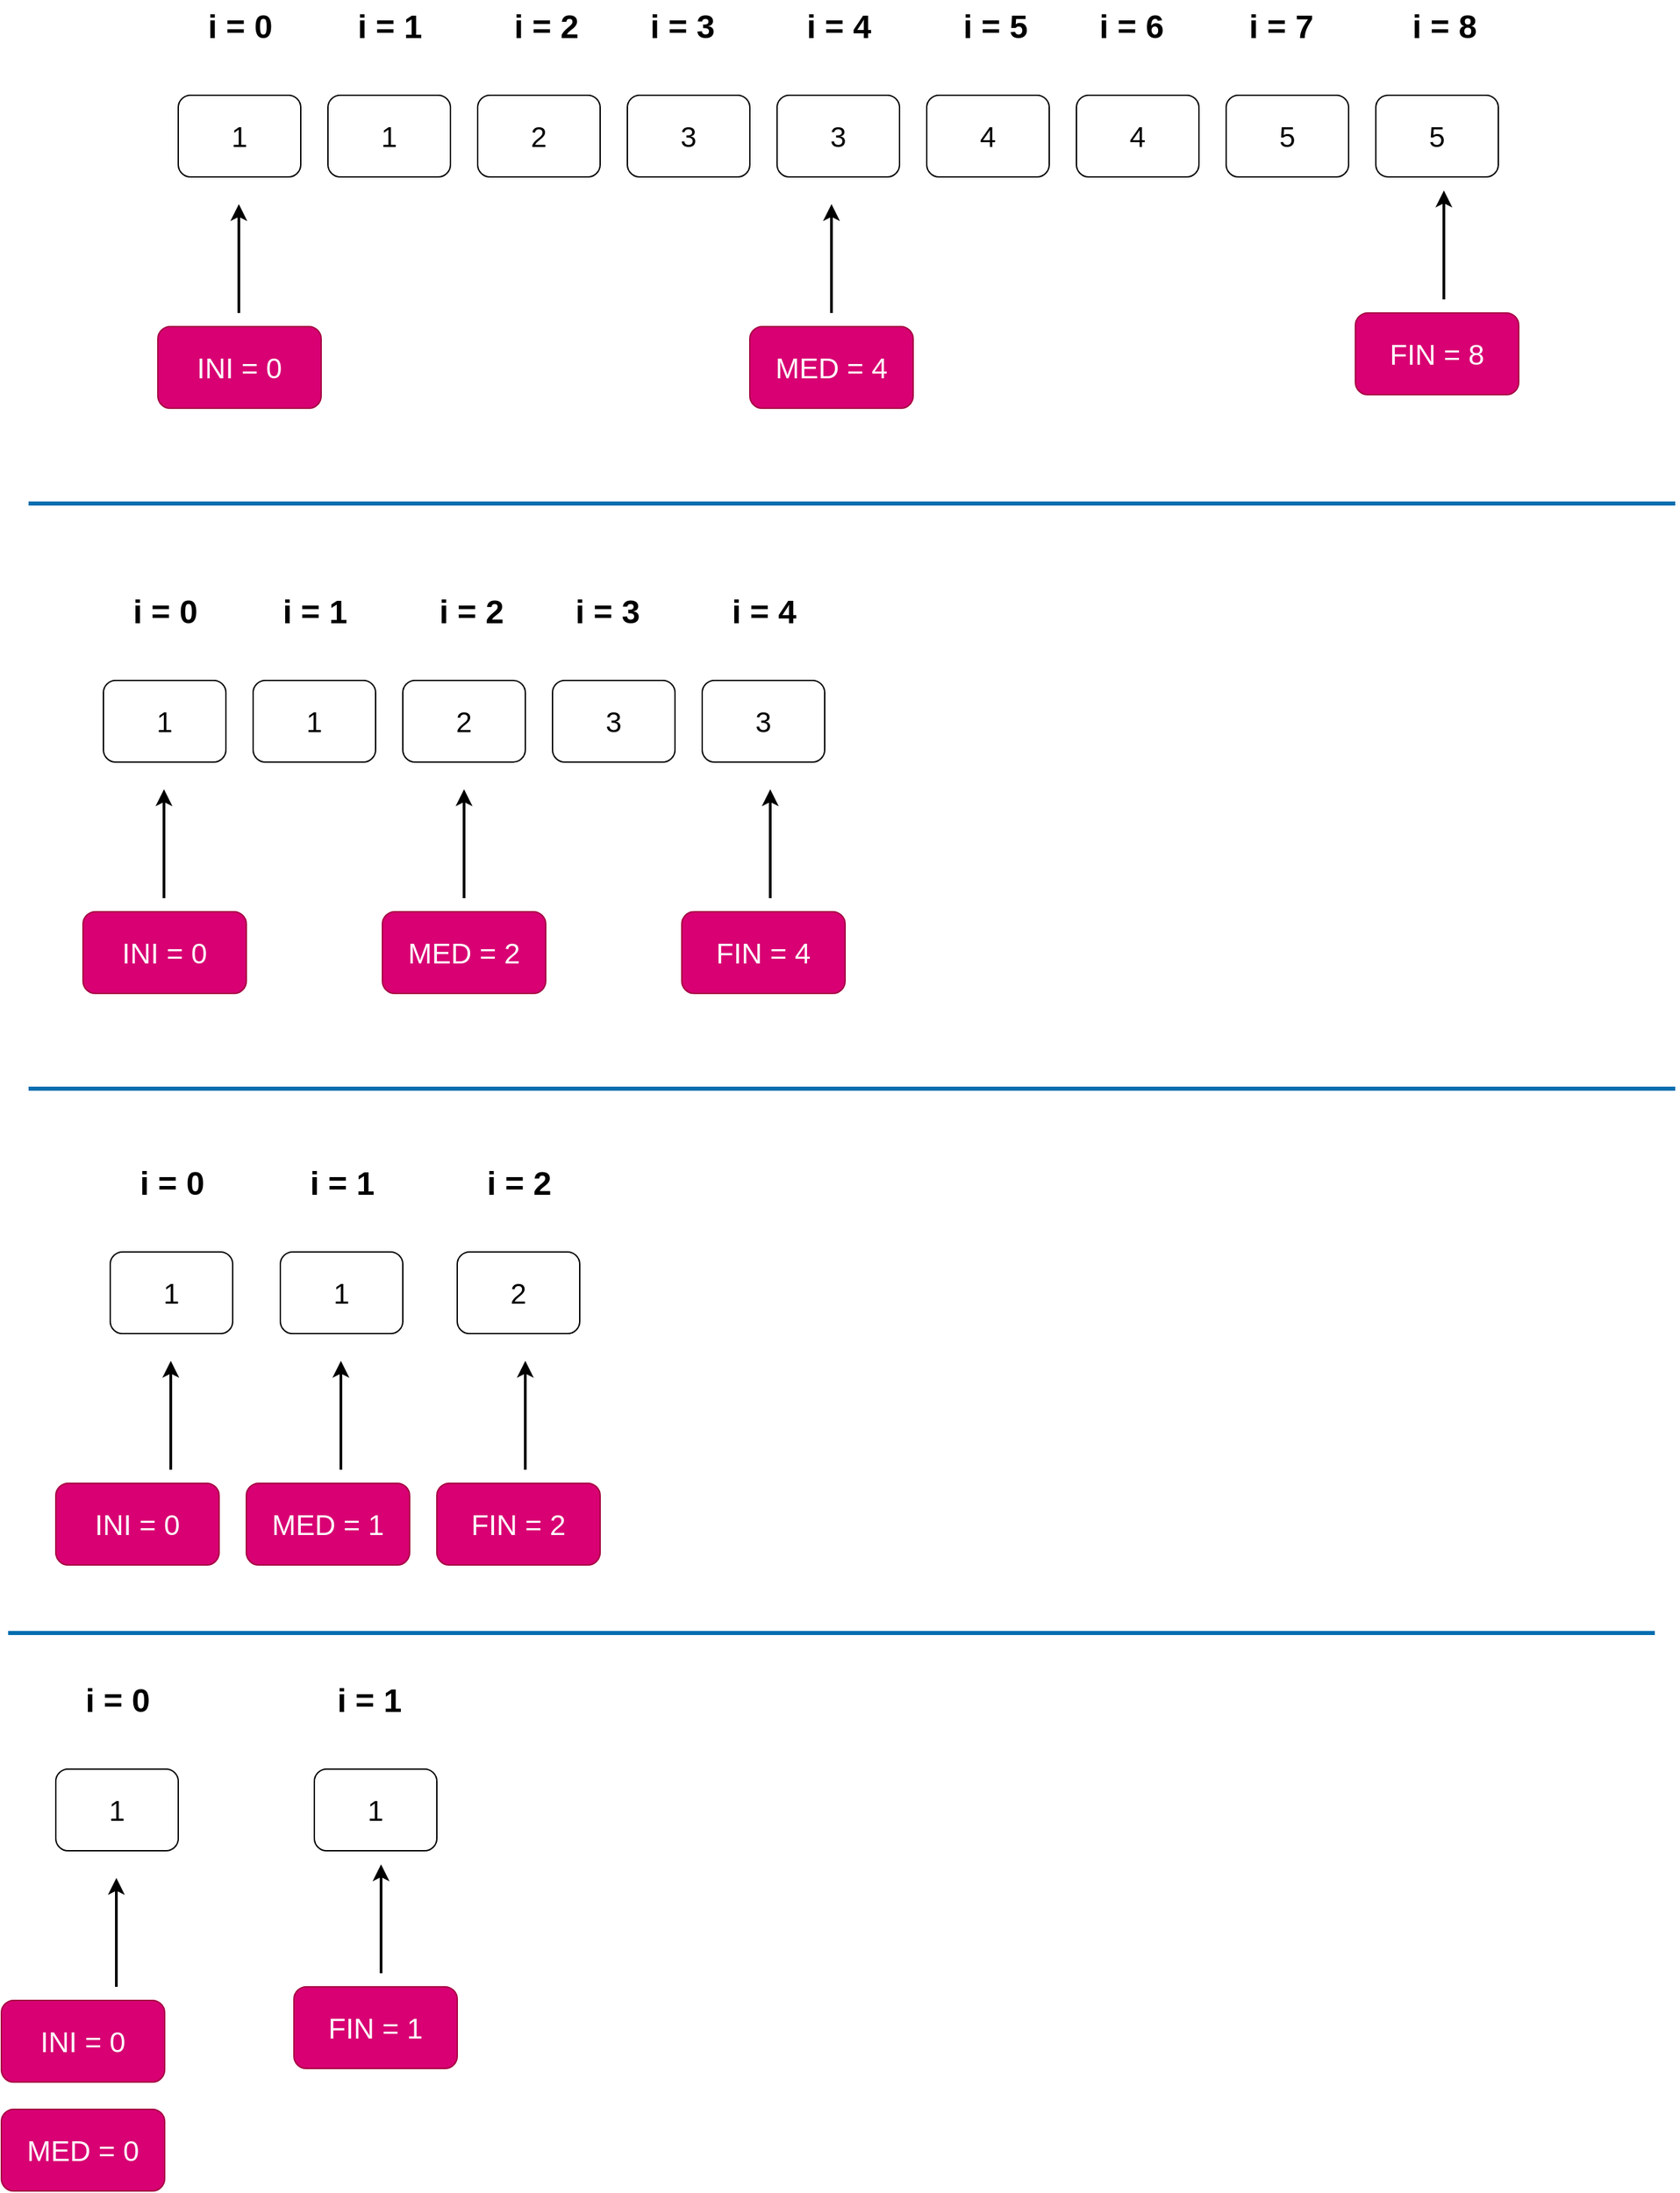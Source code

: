 <mxfile version="24.7.17">
  <diagram name="Page-1" id="zY-2M9E7v5EzNZUhs_1b">
    <mxGraphModel dx="1834" dy="836" grid="1" gridSize="10" guides="1" tooltips="1" connect="1" arrows="1" fold="1" page="0" pageScale="1" pageWidth="850" pageHeight="1100" math="0" shadow="0">
      <root>
        <mxCell id="0" />
        <mxCell id="1" parent="0" />
        <mxCell id="aN27hHi16f98xVH4hjYh-2" value="&lt;font style=&quot;font-size: 21px;&quot;&gt;1&lt;/font&gt;" style="rounded=1;whiteSpace=wrap;html=1;" vertex="1" parent="1">
          <mxGeometry x="-120" y="230" width="90" height="60" as="geometry" />
        </mxCell>
        <mxCell id="aN27hHi16f98xVH4hjYh-3" value="&lt;span style=&quot;font-size: 21px;&quot;&gt;1&lt;/span&gt;" style="rounded=1;whiteSpace=wrap;html=1;" vertex="1" parent="1">
          <mxGeometry x="-10" y="230" width="90" height="60" as="geometry" />
        </mxCell>
        <mxCell id="aN27hHi16f98xVH4hjYh-4" value="&lt;span style=&quot;font-size: 21px;&quot;&gt;2&lt;/span&gt;" style="rounded=1;whiteSpace=wrap;html=1;" vertex="1" parent="1">
          <mxGeometry x="100" y="230" width="90" height="60" as="geometry" />
        </mxCell>
        <mxCell id="aN27hHi16f98xVH4hjYh-5" value="&lt;span style=&quot;font-size: 21px;&quot;&gt;3&lt;/span&gt;" style="rounded=1;whiteSpace=wrap;html=1;" vertex="1" parent="1">
          <mxGeometry x="210" y="230" width="90" height="60" as="geometry" />
        </mxCell>
        <mxCell id="aN27hHi16f98xVH4hjYh-6" value="&lt;span style=&quot;font-size: 21px;&quot;&gt;3&lt;/span&gt;" style="rounded=1;whiteSpace=wrap;html=1;" vertex="1" parent="1">
          <mxGeometry x="320" y="230" width="90" height="60" as="geometry" />
        </mxCell>
        <mxCell id="aN27hHi16f98xVH4hjYh-7" value="&lt;span style=&quot;font-size: 21px;&quot;&gt;4&lt;/span&gt;" style="rounded=1;whiteSpace=wrap;html=1;" vertex="1" parent="1">
          <mxGeometry x="430" y="230" width="90" height="60" as="geometry" />
        </mxCell>
        <mxCell id="aN27hHi16f98xVH4hjYh-8" value="&lt;span style=&quot;font-size: 21px;&quot;&gt;4&lt;/span&gt;" style="rounded=1;whiteSpace=wrap;html=1;" vertex="1" parent="1">
          <mxGeometry x="540" y="230" width="90" height="60" as="geometry" />
        </mxCell>
        <mxCell id="aN27hHi16f98xVH4hjYh-9" value="&lt;span style=&quot;font-size: 21px;&quot;&gt;5&lt;/span&gt;" style="rounded=1;whiteSpace=wrap;html=1;" vertex="1" parent="1">
          <mxGeometry x="650" y="230" width="90" height="60" as="geometry" />
        </mxCell>
        <mxCell id="aN27hHi16f98xVH4hjYh-10" value="&lt;span style=&quot;font-size: 21px;&quot;&gt;5&lt;/span&gt;" style="rounded=1;whiteSpace=wrap;html=1;" vertex="1" parent="1">
          <mxGeometry x="760" y="230" width="90" height="60" as="geometry" />
        </mxCell>
        <mxCell id="aN27hHi16f98xVH4hjYh-11" value="" style="endArrow=classic;html=1;rounded=0;strokeWidth=2;" edge="1" parent="1">
          <mxGeometry width="50" height="50" relative="1" as="geometry">
            <mxPoint x="-75.5" y="390" as="sourcePoint" />
            <mxPoint x="-75.5" y="310" as="targetPoint" />
          </mxGeometry>
        </mxCell>
        <mxCell id="aN27hHi16f98xVH4hjYh-12" value="" style="endArrow=classic;html=1;rounded=0;strokeWidth=2;" edge="1" parent="1">
          <mxGeometry width="50" height="50" relative="1" as="geometry">
            <mxPoint x="360" y="390" as="sourcePoint" />
            <mxPoint x="360" y="310" as="targetPoint" />
          </mxGeometry>
        </mxCell>
        <mxCell id="aN27hHi16f98xVH4hjYh-13" value="" style="endArrow=classic;html=1;rounded=0;strokeWidth=2;" edge="1" parent="1">
          <mxGeometry width="50" height="50" relative="1" as="geometry">
            <mxPoint x="810" y="380" as="sourcePoint" />
            <mxPoint x="810" y="300" as="targetPoint" />
          </mxGeometry>
        </mxCell>
        <mxCell id="aN27hHi16f98xVH4hjYh-14" value="i = 0" style="text;strokeColor=none;fillColor=none;html=1;fontSize=24;fontStyle=1;verticalAlign=middle;align=center;" vertex="1" parent="1">
          <mxGeometry x="-125" y="160" width="100" height="40" as="geometry" />
        </mxCell>
        <mxCell id="aN27hHi16f98xVH4hjYh-15" value="i = 8" style="text;strokeColor=none;fillColor=none;html=1;fontSize=24;fontStyle=1;verticalAlign=middle;align=center;" vertex="1" parent="1">
          <mxGeometry x="760" y="160" width="100" height="40" as="geometry" />
        </mxCell>
        <mxCell id="aN27hHi16f98xVH4hjYh-16" value="&lt;font style=&quot;font-size: 21px;&quot;&gt;INI = 0&lt;/font&gt;" style="rounded=1;whiteSpace=wrap;html=1;fillColor=#d80073;fontColor=#ffffff;strokeColor=#A50040;" vertex="1" parent="1">
          <mxGeometry x="-135" y="400" width="120" height="60" as="geometry" />
        </mxCell>
        <mxCell id="aN27hHi16f98xVH4hjYh-17" value="&lt;font style=&quot;font-size: 21px;&quot;&gt;MED = 4&lt;/font&gt;" style="rounded=1;whiteSpace=wrap;html=1;fillColor=#d80073;fontColor=#ffffff;strokeColor=#A50040;" vertex="1" parent="1">
          <mxGeometry x="300" y="400" width="120" height="60" as="geometry" />
        </mxCell>
        <mxCell id="aN27hHi16f98xVH4hjYh-18" value="&lt;font style=&quot;font-size: 21px;&quot;&gt;FIN = 8&lt;/font&gt;" style="rounded=1;whiteSpace=wrap;html=1;fillColor=#d80073;fontColor=#ffffff;strokeColor=#A50040;" vertex="1" parent="1">
          <mxGeometry x="745" y="390" width="120" height="60" as="geometry" />
        </mxCell>
        <mxCell id="aN27hHi16f98xVH4hjYh-20" value="i = 1" style="text;strokeColor=none;fillColor=none;html=1;fontSize=24;fontStyle=1;verticalAlign=middle;align=center;" vertex="1" parent="1">
          <mxGeometry x="-15" y="160" width="100" height="40" as="geometry" />
        </mxCell>
        <mxCell id="aN27hHi16f98xVH4hjYh-21" value="i = 2" style="text;strokeColor=none;fillColor=none;html=1;fontSize=24;fontStyle=1;verticalAlign=middle;align=center;" vertex="1" parent="1">
          <mxGeometry x="100" y="160" width="100" height="40" as="geometry" />
        </mxCell>
        <mxCell id="aN27hHi16f98xVH4hjYh-22" value="i = 3" style="text;strokeColor=none;fillColor=none;html=1;fontSize=24;fontStyle=1;verticalAlign=middle;align=center;" vertex="1" parent="1">
          <mxGeometry x="200" y="160" width="100" height="40" as="geometry" />
        </mxCell>
        <mxCell id="aN27hHi16f98xVH4hjYh-23" value="i = 4" style="text;strokeColor=none;fillColor=none;html=1;fontSize=24;fontStyle=1;verticalAlign=middle;align=center;" vertex="1" parent="1">
          <mxGeometry x="315" y="160" width="100" height="40" as="geometry" />
        </mxCell>
        <mxCell id="aN27hHi16f98xVH4hjYh-24" value="i = 5" style="text;strokeColor=none;fillColor=none;html=1;fontSize=24;fontStyle=1;verticalAlign=middle;align=center;" vertex="1" parent="1">
          <mxGeometry x="430" y="160" width="100" height="40" as="geometry" />
        </mxCell>
        <mxCell id="aN27hHi16f98xVH4hjYh-25" value="i = 6" style="text;strokeColor=none;fillColor=none;html=1;fontSize=24;fontStyle=1;verticalAlign=middle;align=center;" vertex="1" parent="1">
          <mxGeometry x="530" y="160" width="100" height="40" as="geometry" />
        </mxCell>
        <mxCell id="aN27hHi16f98xVH4hjYh-26" value="i = 7" style="text;strokeColor=none;fillColor=none;html=1;fontSize=24;fontStyle=1;verticalAlign=middle;align=center;" vertex="1" parent="1">
          <mxGeometry x="640" y="160" width="100" height="40" as="geometry" />
        </mxCell>
        <mxCell id="aN27hHi16f98xVH4hjYh-27" value="" style="endArrow=none;html=1;rounded=0;strokeWidth=3;fillColor=#1ba1e2;strokeColor=#006EAF;" edge="1" parent="1">
          <mxGeometry width="50" height="50" relative="1" as="geometry">
            <mxPoint x="-230" y="530" as="sourcePoint" />
            <mxPoint x="980" y="530" as="targetPoint" />
          </mxGeometry>
        </mxCell>
        <mxCell id="aN27hHi16f98xVH4hjYh-50" value="&lt;font style=&quot;font-size: 21px;&quot;&gt;1&lt;/font&gt;" style="rounded=1;whiteSpace=wrap;html=1;" vertex="1" parent="1">
          <mxGeometry x="-175" y="660" width="90" height="60" as="geometry" />
        </mxCell>
        <mxCell id="aN27hHi16f98xVH4hjYh-51" value="&lt;span style=&quot;font-size: 21px;&quot;&gt;1&lt;/span&gt;" style="rounded=1;whiteSpace=wrap;html=1;" vertex="1" parent="1">
          <mxGeometry x="-65" y="660" width="90" height="60" as="geometry" />
        </mxCell>
        <mxCell id="aN27hHi16f98xVH4hjYh-52" value="&lt;span style=&quot;font-size: 21px;&quot;&gt;2&lt;/span&gt;" style="rounded=1;whiteSpace=wrap;html=1;" vertex="1" parent="1">
          <mxGeometry x="45" y="660" width="90" height="60" as="geometry" />
        </mxCell>
        <mxCell id="aN27hHi16f98xVH4hjYh-53" value="&lt;span style=&quot;font-size: 21px;&quot;&gt;3&lt;/span&gt;" style="rounded=1;whiteSpace=wrap;html=1;" vertex="1" parent="1">
          <mxGeometry x="155" y="660" width="90" height="60" as="geometry" />
        </mxCell>
        <mxCell id="aN27hHi16f98xVH4hjYh-54" value="&lt;span style=&quot;font-size: 21px;&quot;&gt;3&lt;/span&gt;" style="rounded=1;whiteSpace=wrap;html=1;" vertex="1" parent="1">
          <mxGeometry x="265" y="660" width="90" height="60" as="geometry" />
        </mxCell>
        <mxCell id="aN27hHi16f98xVH4hjYh-55" value="" style="endArrow=classic;html=1;rounded=0;strokeWidth=2;" edge="1" parent="1">
          <mxGeometry width="50" height="50" relative="1" as="geometry">
            <mxPoint x="-130.5" y="820" as="sourcePoint" />
            <mxPoint x="-130.5" y="740" as="targetPoint" />
          </mxGeometry>
        </mxCell>
        <mxCell id="aN27hHi16f98xVH4hjYh-56" value="" style="endArrow=classic;html=1;rounded=0;strokeWidth=2;" edge="1" parent="1">
          <mxGeometry width="50" height="50" relative="1" as="geometry">
            <mxPoint x="90" y="820" as="sourcePoint" />
            <mxPoint x="90" y="740" as="targetPoint" />
          </mxGeometry>
        </mxCell>
        <mxCell id="aN27hHi16f98xVH4hjYh-57" value="i = 0" style="text;strokeColor=none;fillColor=none;html=1;fontSize=24;fontStyle=1;verticalAlign=middle;align=center;" vertex="1" parent="1">
          <mxGeometry x="-180" y="590" width="100" height="40" as="geometry" />
        </mxCell>
        <mxCell id="aN27hHi16f98xVH4hjYh-58" value="&lt;font style=&quot;font-size: 21px;&quot;&gt;INI = 0&lt;/font&gt;" style="rounded=1;whiteSpace=wrap;html=1;fillColor=#d80073;fontColor=#ffffff;strokeColor=#A50040;" vertex="1" parent="1">
          <mxGeometry x="-190" y="830" width="120" height="60" as="geometry" />
        </mxCell>
        <mxCell id="aN27hHi16f98xVH4hjYh-59" value="&lt;font style=&quot;font-size: 21px;&quot;&gt;MED = 2&lt;/font&gt;" style="rounded=1;whiteSpace=wrap;html=1;fillColor=#d80073;fontColor=#ffffff;strokeColor=#A50040;" vertex="1" parent="1">
          <mxGeometry x="30" y="830" width="120" height="60" as="geometry" />
        </mxCell>
        <mxCell id="aN27hHi16f98xVH4hjYh-60" value="i = 1" style="text;strokeColor=none;fillColor=none;html=1;fontSize=24;fontStyle=1;verticalAlign=middle;align=center;" vertex="1" parent="1">
          <mxGeometry x="-70" y="590" width="100" height="40" as="geometry" />
        </mxCell>
        <mxCell id="aN27hHi16f98xVH4hjYh-61" value="i = 2" style="text;strokeColor=none;fillColor=none;html=1;fontSize=24;fontStyle=1;verticalAlign=middle;align=center;" vertex="1" parent="1">
          <mxGeometry x="45" y="590" width="100" height="40" as="geometry" />
        </mxCell>
        <mxCell id="aN27hHi16f98xVH4hjYh-62" value="i = 3" style="text;strokeColor=none;fillColor=none;html=1;fontSize=24;fontStyle=1;verticalAlign=middle;align=center;" vertex="1" parent="1">
          <mxGeometry x="145" y="590" width="100" height="40" as="geometry" />
        </mxCell>
        <mxCell id="aN27hHi16f98xVH4hjYh-63" value="i = 4" style="text;strokeColor=none;fillColor=none;html=1;fontSize=24;fontStyle=1;verticalAlign=middle;align=center;" vertex="1" parent="1">
          <mxGeometry x="260" y="590" width="100" height="40" as="geometry" />
        </mxCell>
        <mxCell id="aN27hHi16f98xVH4hjYh-64" value="" style="endArrow=classic;html=1;rounded=0;strokeWidth=2;" edge="1" parent="1">
          <mxGeometry width="50" height="50" relative="1" as="geometry">
            <mxPoint x="315" y="820" as="sourcePoint" />
            <mxPoint x="315" y="740" as="targetPoint" />
          </mxGeometry>
        </mxCell>
        <mxCell id="aN27hHi16f98xVH4hjYh-65" value="&lt;font style=&quot;font-size: 21px;&quot;&gt;FIN = 4&lt;/font&gt;" style="rounded=1;whiteSpace=wrap;html=1;fillColor=#d80073;fontColor=#ffffff;strokeColor=#A50040;" vertex="1" parent="1">
          <mxGeometry x="250" y="830" width="120" height="60" as="geometry" />
        </mxCell>
        <mxCell id="aN27hHi16f98xVH4hjYh-66" value="" style="endArrow=none;html=1;rounded=0;strokeWidth=3;fillColor=#1ba1e2;strokeColor=#006EAF;" edge="1" parent="1">
          <mxGeometry width="50" height="50" relative="1" as="geometry">
            <mxPoint x="-230" y="960" as="sourcePoint" />
            <mxPoint x="980" y="960" as="targetPoint" />
          </mxGeometry>
        </mxCell>
        <mxCell id="aN27hHi16f98xVH4hjYh-67" value="&lt;font style=&quot;font-size: 21px;&quot;&gt;1&lt;/font&gt;" style="rounded=1;whiteSpace=wrap;html=1;" vertex="1" parent="1">
          <mxGeometry x="-170" y="1080" width="90" height="60" as="geometry" />
        </mxCell>
        <mxCell id="aN27hHi16f98xVH4hjYh-68" value="&lt;span style=&quot;font-size: 21px;&quot;&gt;1&lt;/span&gt;" style="rounded=1;whiteSpace=wrap;html=1;" vertex="1" parent="1">
          <mxGeometry x="-45" y="1080" width="90" height="60" as="geometry" />
        </mxCell>
        <mxCell id="aN27hHi16f98xVH4hjYh-69" value="&lt;span style=&quot;font-size: 21px;&quot;&gt;2&lt;/span&gt;" style="rounded=1;whiteSpace=wrap;html=1;" vertex="1" parent="1">
          <mxGeometry x="85" y="1080" width="90" height="60" as="geometry" />
        </mxCell>
        <mxCell id="aN27hHi16f98xVH4hjYh-72" value="" style="endArrow=classic;html=1;rounded=0;strokeWidth=2;" edge="1" parent="1">
          <mxGeometry width="50" height="50" relative="1" as="geometry">
            <mxPoint x="-125.5" y="1240" as="sourcePoint" />
            <mxPoint x="-125.5" y="1160" as="targetPoint" />
          </mxGeometry>
        </mxCell>
        <mxCell id="aN27hHi16f98xVH4hjYh-73" value="" style="endArrow=classic;html=1;rounded=0;strokeWidth=2;" edge="1" parent="1">
          <mxGeometry width="50" height="50" relative="1" as="geometry">
            <mxPoint x="-0.5" y="1240" as="sourcePoint" />
            <mxPoint x="-0.5" y="1160" as="targetPoint" />
          </mxGeometry>
        </mxCell>
        <mxCell id="aN27hHi16f98xVH4hjYh-74" value="i = 0" style="text;strokeColor=none;fillColor=none;html=1;fontSize=24;fontStyle=1;verticalAlign=middle;align=center;" vertex="1" parent="1">
          <mxGeometry x="-175" y="1010" width="100" height="40" as="geometry" />
        </mxCell>
        <mxCell id="aN27hHi16f98xVH4hjYh-75" value="&lt;font style=&quot;font-size: 21px;&quot;&gt;INI = 0&lt;/font&gt;" style="rounded=1;whiteSpace=wrap;html=1;fillColor=#d80073;fontColor=#ffffff;strokeColor=#A50040;" vertex="1" parent="1">
          <mxGeometry x="-210" y="1250" width="120" height="60" as="geometry" />
        </mxCell>
        <mxCell id="aN27hHi16f98xVH4hjYh-76" value="&lt;font style=&quot;font-size: 21px;&quot;&gt;MED = 1&lt;/font&gt;" style="rounded=1;whiteSpace=wrap;html=1;fillColor=#d80073;fontColor=#ffffff;strokeColor=#A50040;" vertex="1" parent="1">
          <mxGeometry x="-70" y="1250" width="120" height="60" as="geometry" />
        </mxCell>
        <mxCell id="aN27hHi16f98xVH4hjYh-77" value="i = 1" style="text;strokeColor=none;fillColor=none;html=1;fontSize=24;fontStyle=1;verticalAlign=middle;align=center;" vertex="1" parent="1">
          <mxGeometry x="-50" y="1010" width="100" height="40" as="geometry" />
        </mxCell>
        <mxCell id="aN27hHi16f98xVH4hjYh-78" value="i = 2" style="text;strokeColor=none;fillColor=none;html=1;fontSize=24;fontStyle=1;verticalAlign=middle;align=center;" vertex="1" parent="1">
          <mxGeometry x="80" y="1010" width="100" height="40" as="geometry" />
        </mxCell>
        <mxCell id="aN27hHi16f98xVH4hjYh-81" value="" style="endArrow=classic;html=1;rounded=0;strokeWidth=2;" edge="1" parent="1">
          <mxGeometry width="50" height="50" relative="1" as="geometry">
            <mxPoint x="135" y="1240" as="sourcePoint" />
            <mxPoint x="135" y="1160" as="targetPoint" />
          </mxGeometry>
        </mxCell>
        <mxCell id="aN27hHi16f98xVH4hjYh-82" value="&lt;font style=&quot;font-size: 21px;&quot;&gt;FIN = 2&lt;/font&gt;" style="rounded=1;whiteSpace=wrap;html=1;fillColor=#d80073;fontColor=#ffffff;strokeColor=#A50040;" vertex="1" parent="1">
          <mxGeometry x="70" y="1250" width="120" height="60" as="geometry" />
        </mxCell>
        <mxCell id="aN27hHi16f98xVH4hjYh-83" value="" style="endArrow=none;html=1;rounded=0;strokeWidth=3;fillColor=#1ba1e2;strokeColor=#006EAF;" edge="1" parent="1">
          <mxGeometry width="50" height="50" relative="1" as="geometry">
            <mxPoint x="-245" y="1360" as="sourcePoint" />
            <mxPoint x="965" y="1360" as="targetPoint" />
          </mxGeometry>
        </mxCell>
        <mxCell id="aN27hHi16f98xVH4hjYh-84" value="&lt;font style=&quot;font-size: 21px;&quot;&gt;1&lt;/font&gt;" style="rounded=1;whiteSpace=wrap;html=1;" vertex="1" parent="1">
          <mxGeometry x="-210" y="1460" width="90" height="60" as="geometry" />
        </mxCell>
        <mxCell id="aN27hHi16f98xVH4hjYh-85" value="&lt;span style=&quot;font-size: 21px;&quot;&gt;1&lt;/span&gt;" style="rounded=1;whiteSpace=wrap;html=1;" vertex="1" parent="1">
          <mxGeometry x="-20" y="1460" width="90" height="60" as="geometry" />
        </mxCell>
        <mxCell id="aN27hHi16f98xVH4hjYh-86" value="" style="endArrow=classic;html=1;rounded=0;strokeWidth=2;" edge="1" parent="1">
          <mxGeometry width="50" height="50" relative="1" as="geometry">
            <mxPoint x="-165.5" y="1620" as="sourcePoint" />
            <mxPoint x="-165.5" y="1540" as="targetPoint" />
          </mxGeometry>
        </mxCell>
        <mxCell id="aN27hHi16f98xVH4hjYh-87" value="" style="endArrow=classic;html=1;rounded=0;strokeWidth=2;" edge="1" parent="1">
          <mxGeometry width="50" height="50" relative="1" as="geometry">
            <mxPoint x="29" y="1610" as="sourcePoint" />
            <mxPoint x="29" y="1530" as="targetPoint" />
          </mxGeometry>
        </mxCell>
        <mxCell id="aN27hHi16f98xVH4hjYh-88" value="i = 0" style="text;strokeColor=none;fillColor=none;html=1;fontSize=24;fontStyle=1;verticalAlign=middle;align=center;" vertex="1" parent="1">
          <mxGeometry x="-215" y="1390" width="100" height="40" as="geometry" />
        </mxCell>
        <mxCell id="aN27hHi16f98xVH4hjYh-89" value="&lt;font style=&quot;font-size: 21px;&quot;&gt;INI = 0&lt;/font&gt;" style="rounded=1;whiteSpace=wrap;html=1;fillColor=#d80073;fontColor=#ffffff;strokeColor=#A50040;" vertex="1" parent="1">
          <mxGeometry x="-250" y="1630" width="120" height="60" as="geometry" />
        </mxCell>
        <mxCell id="aN27hHi16f98xVH4hjYh-90" value="&lt;font style=&quot;font-size: 21px;&quot;&gt;MED = 0&lt;/font&gt;" style="rounded=1;whiteSpace=wrap;html=1;fillColor=#d80073;fontColor=#ffffff;strokeColor=#A50040;" vertex="1" parent="1">
          <mxGeometry x="-250" y="1710" width="120" height="60" as="geometry" />
        </mxCell>
        <mxCell id="aN27hHi16f98xVH4hjYh-91" value="i = 1" style="text;strokeColor=none;fillColor=none;html=1;fontSize=24;fontStyle=1;verticalAlign=middle;align=center;" vertex="1" parent="1">
          <mxGeometry x="-30" y="1390" width="100" height="40" as="geometry" />
        </mxCell>
        <mxCell id="aN27hHi16f98xVH4hjYh-92" value="&lt;font style=&quot;font-size: 21px;&quot;&gt;FIN = 1&lt;/font&gt;" style="rounded=1;whiteSpace=wrap;html=1;fillColor=#d80073;fontColor=#ffffff;strokeColor=#A50040;" vertex="1" parent="1">
          <mxGeometry x="-35" y="1620" width="120" height="60" as="geometry" />
        </mxCell>
      </root>
    </mxGraphModel>
  </diagram>
</mxfile>
